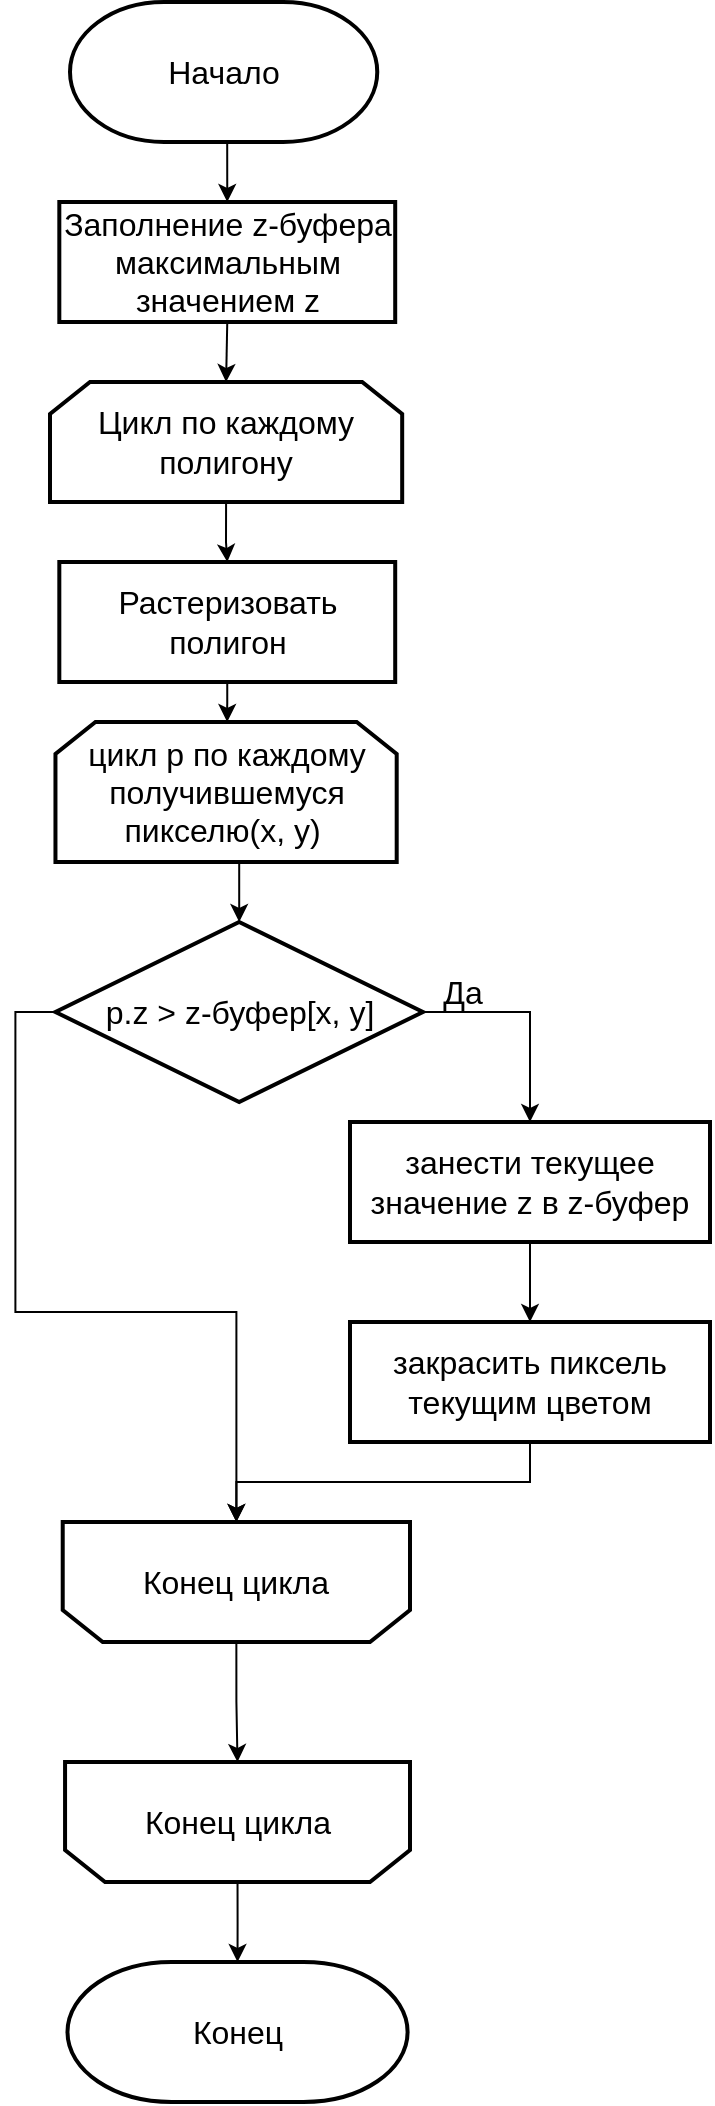<mxfile version="20.3.0" type="device" pages="2"><diagram id="Unfew6EBrl4tzWorzExr" name="Страница 1"><mxGraphModel dx="2355" dy="1843" grid="1" gridSize="10" guides="1" tooltips="1" connect="1" arrows="1" fold="1" page="1" pageScale="1" pageWidth="827" pageHeight="1169" math="0" shadow="0"><root><mxCell id="0"/><mxCell id="1" parent="0"/><mxCell id="NHFpFlSRNpjdy32ju5h5-20" style="edgeStyle=orthogonalEdgeStyle;rounded=0;orthogonalLoop=1;jettySize=auto;html=1;exitX=0.5;exitY=1;exitDx=0;exitDy=0;exitPerimeter=0;entryX=0.5;entryY=0;entryDx=0;entryDy=0;fontSize=16;" parent="1" source="NHFpFlSRNpjdy32ju5h5-2" target="NHFpFlSRNpjdy32ju5h5-4" edge="1"><mxGeometry relative="1" as="geometry"/></mxCell><mxCell id="NHFpFlSRNpjdy32ju5h5-2" value="&lt;font style=&quot;font-size: 16px;&quot;&gt;Начало&lt;/font&gt;" style="strokeWidth=2;html=1;shape=mxgraph.flowchart.terminator;whiteSpace=wrap;" parent="1" vertex="1"><mxGeometry x="330" y="20" width="153.63" height="70" as="geometry"/></mxCell><mxCell id="NHFpFlSRNpjdy32ju5h5-3" value="&lt;font style=&quot;font-size: 16px;&quot;&gt;Конец&lt;/font&gt;" style="strokeWidth=2;html=1;shape=mxgraph.flowchart.terminator;whiteSpace=wrap;" parent="1" vertex="1"><mxGeometry x="328.74" y="1000" width="170.06" height="70" as="geometry"/></mxCell><mxCell id="NHFpFlSRNpjdy32ju5h5-21" style="edgeStyle=orthogonalEdgeStyle;rounded=0;orthogonalLoop=1;jettySize=auto;html=1;exitX=0.5;exitY=1;exitDx=0;exitDy=0;entryX=0.5;entryY=0;entryDx=0;entryDy=0;fontSize=16;" parent="1" source="NHFpFlSRNpjdy32ju5h5-4" target="NHFpFlSRNpjdy32ju5h5-5" edge="1"><mxGeometry relative="1" as="geometry"/></mxCell><mxCell id="NHFpFlSRNpjdy32ju5h5-4" value="&lt;font style=&quot;font-size: 16px;&quot;&gt;Заполнение z-буфера максимальным значением z&lt;/font&gt;" style="rounded=0;whiteSpace=wrap;html=1;absoluteArcSize=1;arcSize=14;strokeWidth=2;" parent="1" vertex="1"><mxGeometry x="324.66" y="120" width="167.94" height="60" as="geometry"/></mxCell><mxCell id="NHFpFlSRNpjdy32ju5h5-22" style="edgeStyle=orthogonalEdgeStyle;rounded=0;orthogonalLoop=1;jettySize=auto;html=1;exitX=0.5;exitY=1;exitDx=0;exitDy=0;fontSize=16;" parent="1" source="NHFpFlSRNpjdy32ju5h5-5" target="NHFpFlSRNpjdy32ju5h5-7" edge="1"><mxGeometry relative="1" as="geometry"/></mxCell><mxCell id="NHFpFlSRNpjdy32ju5h5-5" value="&lt;font style=&quot;font-size: 16px;&quot;&gt;Цикл по каждому полигону&lt;/font&gt;" style="shape=loopLimit;whiteSpace=wrap;html=1;strokeWidth=2;direction=east;" parent="1" vertex="1"><mxGeometry x="320" y="210" width="176.09" height="60" as="geometry"/></mxCell><mxCell id="NHFpFlSRNpjdy32ju5h5-23" style="edgeStyle=orthogonalEdgeStyle;rounded=0;orthogonalLoop=1;jettySize=auto;html=1;exitX=0.5;exitY=1;exitDx=0;exitDy=0;fontSize=16;" parent="1" source="NHFpFlSRNpjdy32ju5h5-7" target="NHFpFlSRNpjdy32ju5h5-8" edge="1"><mxGeometry relative="1" as="geometry"/></mxCell><mxCell id="NHFpFlSRNpjdy32ju5h5-7" value="&lt;font style=&quot;font-size: 16px;&quot;&gt;Растеризовать полигон&lt;/font&gt;" style="rounded=0;whiteSpace=wrap;html=1;absoluteArcSize=1;arcSize=14;strokeWidth=2;" parent="1" vertex="1"><mxGeometry x="324.66" y="300" width="167.94" height="60" as="geometry"/></mxCell><mxCell id="NHFpFlSRNpjdy32ju5h5-24" style="edgeStyle=orthogonalEdgeStyle;rounded=0;orthogonalLoop=1;jettySize=auto;html=1;exitX=0.5;exitY=1;exitDx=0;exitDy=0;entryX=0.5;entryY=0;entryDx=0;entryDy=0;entryPerimeter=0;fontSize=16;" parent="1" source="NHFpFlSRNpjdy32ju5h5-8" target="NHFpFlSRNpjdy32ju5h5-11" edge="1"><mxGeometry relative="1" as="geometry"/></mxCell><mxCell id="NHFpFlSRNpjdy32ju5h5-8" value="&lt;font style=&quot;font-size: 16px;&quot;&gt;цикл p по каждому получившемуся пикселю(x, y)&amp;nbsp;&lt;/font&gt;" style="shape=loopLimit;whiteSpace=wrap;html=1;strokeWidth=2;direction=east;" parent="1" vertex="1"><mxGeometry x="322.73" y="380" width="170.62" height="70" as="geometry"/></mxCell><mxCell id="NHFpFlSRNpjdy32ju5h5-16" style="edgeStyle=orthogonalEdgeStyle;rounded=0;orthogonalLoop=1;jettySize=auto;html=1;exitX=0.5;exitY=0;exitDx=0;exitDy=0;fontSize=16;" parent="1" source="NHFpFlSRNpjdy32ju5h5-9" target="NHFpFlSRNpjdy32ju5h5-10" edge="1"><mxGeometry relative="1" as="geometry"/></mxCell><mxCell id="NHFpFlSRNpjdy32ju5h5-9" value="&lt;font style=&quot;font-size: 16px;&quot;&gt;Конец цикла&lt;/font&gt;" style="shape=loopLimit;whiteSpace=wrap;html=1;strokeWidth=2;direction=west;" parent="1" vertex="1"><mxGeometry x="326.36" y="780" width="173.64" height="60" as="geometry"/></mxCell><mxCell id="NHFpFlSRNpjdy32ju5h5-19" style="edgeStyle=orthogonalEdgeStyle;rounded=0;orthogonalLoop=1;jettySize=auto;html=1;exitX=0.5;exitY=0;exitDx=0;exitDy=0;entryX=0.5;entryY=0;entryDx=0;entryDy=0;entryPerimeter=0;fontSize=16;" parent="1" source="NHFpFlSRNpjdy32ju5h5-10" target="NHFpFlSRNpjdy32ju5h5-3" edge="1"><mxGeometry relative="1" as="geometry"/></mxCell><mxCell id="NHFpFlSRNpjdy32ju5h5-10" value="&lt;font style=&quot;font-size: 16px;&quot;&gt;Конец цикла&lt;/font&gt;" style="shape=loopLimit;whiteSpace=wrap;html=1;strokeWidth=2;direction=west;" parent="1" vertex="1"><mxGeometry x="327.53" y="900" width="172.47" height="60" as="geometry"/></mxCell><mxCell id="NHFpFlSRNpjdy32ju5h5-15" style="edgeStyle=orthogonalEdgeStyle;rounded=0;orthogonalLoop=1;jettySize=auto;html=1;exitX=1;exitY=0.5;exitDx=0;exitDy=0;exitPerimeter=0;entryX=0.5;entryY=0;entryDx=0;entryDy=0;fontSize=16;" parent="1" source="NHFpFlSRNpjdy32ju5h5-11" target="NHFpFlSRNpjdy32ju5h5-12" edge="1"><mxGeometry relative="1" as="geometry"/></mxCell><mxCell id="NHFpFlSRNpjdy32ju5h5-18" style="edgeStyle=orthogonalEdgeStyle;rounded=0;orthogonalLoop=1;jettySize=auto;html=1;exitX=0;exitY=0.5;exitDx=0;exitDy=0;exitPerimeter=0;fontSize=16;" parent="1" source="NHFpFlSRNpjdy32ju5h5-11" target="NHFpFlSRNpjdy32ju5h5-9" edge="1"><mxGeometry relative="1" as="geometry"><mxPoint x="410" y="780" as="targetPoint"/></mxGeometry></mxCell><mxCell id="NHFpFlSRNpjdy32ju5h5-11" value="&lt;font style=&quot;font-size: 16px;&quot;&gt;p.z &amp;gt; z-буфер[x, y]&lt;/font&gt;" style="strokeWidth=2;html=1;shape=mxgraph.flowchart.decision;whiteSpace=wrap;" parent="1" vertex="1"><mxGeometry x="322.73" y="480" width="183.74" height="90" as="geometry"/></mxCell><mxCell id="NHFpFlSRNpjdy32ju5h5-14" style="edgeStyle=orthogonalEdgeStyle;rounded=0;orthogonalLoop=1;jettySize=auto;html=1;exitX=0.5;exitY=1;exitDx=0;exitDy=0;entryX=0.5;entryY=0;entryDx=0;entryDy=0;fontSize=16;" parent="1" source="NHFpFlSRNpjdy32ju5h5-12" target="NHFpFlSRNpjdy32ju5h5-13" edge="1"><mxGeometry relative="1" as="geometry"/></mxCell><mxCell id="NHFpFlSRNpjdy32ju5h5-12" value="&lt;font style=&quot;font-size: 16px;&quot;&gt;занести текущее значение z в z-буфер&lt;/font&gt;" style="rounded=0;whiteSpace=wrap;html=1;absoluteArcSize=1;arcSize=14;strokeWidth=2;" parent="1" vertex="1"><mxGeometry x="470" y="580" width="180" height="60" as="geometry"/></mxCell><mxCell id="NHFpFlSRNpjdy32ju5h5-17" style="edgeStyle=orthogonalEdgeStyle;rounded=0;orthogonalLoop=1;jettySize=auto;html=1;exitX=0.5;exitY=1;exitDx=0;exitDy=0;entryX=0.5;entryY=1;entryDx=0;entryDy=0;fontSize=16;" parent="1" source="NHFpFlSRNpjdy32ju5h5-13" target="NHFpFlSRNpjdy32ju5h5-9" edge="1"><mxGeometry relative="1" as="geometry"/></mxCell><mxCell id="NHFpFlSRNpjdy32ju5h5-13" value="&lt;font style=&quot;font-size: 16px;&quot;&gt;закрасить пиксель текущим цветом&lt;/font&gt;" style="rounded=0;whiteSpace=wrap;html=1;absoluteArcSize=1;arcSize=14;strokeWidth=2;" parent="1" vertex="1"><mxGeometry x="470" y="680" width="180" height="60" as="geometry"/></mxCell><mxCell id="NHFpFlSRNpjdy32ju5h5-25" value="Да" style="text;html=1;align=center;verticalAlign=middle;resizable=0;points=[];autosize=1;strokeColor=none;fillColor=none;fontSize=16;" parent="1" vertex="1"><mxGeometry x="506.47" y="500" width="40" height="30" as="geometry"/></mxCell></root></mxGraphModel></diagram><diagram id="7W1BeXaUThN7Vxp60WXn" name="Страница 2"><mxGraphModel dx="1713" dy="1340" grid="1" gridSize="10" guides="1" tooltips="1" connect="1" arrows="1" fold="1" page="1" pageScale="1" pageWidth="827" pageHeight="1169" math="0" shadow="0"><root><mxCell id="0"/><mxCell id="1" parent="0"/><mxCell id="2xR4cRn8PkPmsh_AanRJ-2" value="&lt;font style=&quot;font-size: 16px;&quot;&gt;Начало&lt;/font&gt;" style="strokeWidth=2;html=1;shape=mxgraph.flowchart.terminator;whiteSpace=wrap;" vertex="1" parent="1"><mxGeometry x="73.19" y="10" width="153.63" height="70" as="geometry"/></mxCell><mxCell id="2xR4cRn8PkPmsh_AanRJ-3" value="&lt;font style=&quot;font-size: 16px;&quot;&gt;Конец&lt;/font&gt;" style="strokeWidth=2;html=1;shape=mxgraph.flowchart.terminator;whiteSpace=wrap;" vertex="1" parent="1"><mxGeometry x="555.56" y="460" width="170.06" height="70" as="geometry"/></mxCell><mxCell id="2xR4cRn8PkPmsh_AanRJ-4" style="edgeStyle=orthogonalEdgeStyle;rounded=0;orthogonalLoop=1;jettySize=auto;html=1;exitX=0.5;exitY=1;exitDx=0;exitDy=0;entryX=0.5;entryY=0;entryDx=0;entryDy=0;fontSize=16;exitPerimeter=0;" edge="1" parent="1" source="2xR4cRn8PkPmsh_AanRJ-2" target="2xR4cRn8PkPmsh_AanRJ-7"><mxGeometry relative="1" as="geometry"><mxPoint x="151.82" y="170" as="sourcePoint"/></mxGeometry></mxCell><mxCell id="2xR4cRn8PkPmsh_AanRJ-25" style="edgeStyle=orthogonalEdgeStyle;rounded=0;orthogonalLoop=1;jettySize=auto;html=1;exitX=0.5;exitY=1;exitDx=0;exitDy=0;entryX=0.5;entryY=0;entryDx=0;entryDy=0;" edge="1" parent="1" source="2xR4cRn8PkPmsh_AanRJ-7" target="2xR4cRn8PkPmsh_AanRJ-24"><mxGeometry relative="1" as="geometry"/></mxCell><mxCell id="2xR4cRn8PkPmsh_AanRJ-7" value="&lt;font style=&quot;font-size: 16px;&quot;&gt;Цикл по всем x&lt;/font&gt;" style="shape=loopLimit;whiteSpace=wrap;html=1;strokeWidth=2;direction=east;" vertex="1" parent="1"><mxGeometry x="61.96" y="110" width="176.09" height="60" as="geometry"/></mxCell><mxCell id="2xR4cRn8PkPmsh_AanRJ-12" style="edgeStyle=orthogonalEdgeStyle;rounded=0;orthogonalLoop=1;jettySize=auto;html=1;exitX=0.5;exitY=0;exitDx=0;exitDy=0;fontSize=16;" edge="1" parent="1" source="2xR4cRn8PkPmsh_AanRJ-13" target="2xR4cRn8PkPmsh_AanRJ-15"><mxGeometry relative="1" as="geometry"/></mxCell><mxCell id="2xR4cRn8PkPmsh_AanRJ-13" value="&lt;font style=&quot;font-size: 16px;&quot;&gt;Конец цикла&lt;/font&gt;" style="shape=loopLimit;whiteSpace=wrap;html=1;strokeWidth=2;direction=west;" vertex="1" parent="1"><mxGeometry x="553.18" y="240" width="173.64" height="60" as="geometry"/></mxCell><mxCell id="2xR4cRn8PkPmsh_AanRJ-14" style="edgeStyle=orthogonalEdgeStyle;rounded=0;orthogonalLoop=1;jettySize=auto;html=1;exitX=0.5;exitY=0;exitDx=0;exitDy=0;entryX=0.5;entryY=0;entryDx=0;entryDy=0;entryPerimeter=0;fontSize=16;" edge="1" parent="1" source="2xR4cRn8PkPmsh_AanRJ-15" target="2xR4cRn8PkPmsh_AanRJ-3"><mxGeometry relative="1" as="geometry"/></mxCell><mxCell id="2xR4cRn8PkPmsh_AanRJ-15" value="&lt;font style=&quot;font-size: 16px;&quot;&gt;Конец цикла&lt;/font&gt;" style="shape=loopLimit;whiteSpace=wrap;html=1;strokeWidth=2;direction=west;" vertex="1" parent="1"><mxGeometry x="554.35" y="360" width="172.47" height="60" as="geometry"/></mxCell><mxCell id="2xR4cRn8PkPmsh_AanRJ-32" style="edgeStyle=orthogonalEdgeStyle;rounded=0;orthogonalLoop=1;jettySize=auto;html=1;exitX=1;exitY=0.5;exitDx=0;exitDy=0;exitPerimeter=0;entryX=0.5;entryY=0;entryDx=0;entryDy=0;entryPerimeter=0;" edge="1" parent="1" source="2xR4cRn8PkPmsh_AanRJ-18" target="2xR4cRn8PkPmsh_AanRJ-34"><mxGeometry relative="1" as="geometry"><mxPoint x="259.19" y="620" as="targetPoint"/></mxGeometry></mxCell><mxCell id="2xR4cRn8PkPmsh_AanRJ-39" style="edgeStyle=orthogonalEdgeStyle;rounded=0;orthogonalLoop=1;jettySize=auto;html=1;exitX=0;exitY=0.5;exitDx=0;exitDy=0;exitPerimeter=0;entryX=0.5;entryY=1;entryDx=0;entryDy=0;fontSize=15;" edge="1" parent="1" source="2xR4cRn8PkPmsh_AanRJ-18" target="2xR4cRn8PkPmsh_AanRJ-37"><mxGeometry relative="1" as="geometry"/></mxCell><mxCell id="2xR4cRn8PkPmsh_AanRJ-18" value="&lt;font style=&quot;font-size: 16px;&quot;&gt;Пересекает луч текущий полигон&lt;/font&gt;" style="strokeWidth=2;html=1;shape=mxgraph.flowchart.decision;whiteSpace=wrap;" vertex="1" parent="1"><mxGeometry x="61.36" y="470" width="177.27" height="120" as="geometry"/></mxCell><mxCell id="2xR4cRn8PkPmsh_AanRJ-28" style="edgeStyle=orthogonalEdgeStyle;rounded=0;orthogonalLoop=1;jettySize=auto;html=1;exitX=0.5;exitY=1;exitDx=0;exitDy=0;entryX=0.5;entryY=0;entryDx=0;entryDy=0;" edge="1" parent="1" source="2xR4cRn8PkPmsh_AanRJ-24" target="2xR4cRn8PkPmsh_AanRJ-27"><mxGeometry relative="1" as="geometry"/></mxCell><mxCell id="2xR4cRn8PkPmsh_AanRJ-24" value="&lt;font style=&quot;font-size: 16px;&quot;&gt;Цикл по всем y&lt;/font&gt;" style="shape=loopLimit;whiteSpace=wrap;html=1;strokeWidth=2;direction=east;" vertex="1" parent="1"><mxGeometry x="61.96" y="200" width="176.09" height="60" as="geometry"/></mxCell><mxCell id="2xR4cRn8PkPmsh_AanRJ-30" style="edgeStyle=orthogonalEdgeStyle;rounded=0;orthogonalLoop=1;jettySize=auto;html=1;exitX=0.5;exitY=1;exitDx=0;exitDy=0;entryX=0.5;entryY=0;entryDx=0;entryDy=0;" edge="1" parent="1" source="2xR4cRn8PkPmsh_AanRJ-27" target="2xR4cRn8PkPmsh_AanRJ-29"><mxGeometry relative="1" as="geometry"/></mxCell><mxCell id="2xR4cRn8PkPmsh_AanRJ-27" value="&lt;font style=&quot;font-size: 16px;&quot;&gt;расчитать текущий луч&lt;/font&gt;" style="rounded=0;whiteSpace=wrap;html=1;absoluteArcSize=1;arcSize=14;strokeWidth=2;" vertex="1" parent="1"><mxGeometry x="60" y="290" width="180" height="60" as="geometry"/></mxCell><mxCell id="2xR4cRn8PkPmsh_AanRJ-31" style="edgeStyle=orthogonalEdgeStyle;rounded=0;orthogonalLoop=1;jettySize=auto;html=1;exitX=0.5;exitY=1;exitDx=0;exitDy=0;entryX=0.5;entryY=0;entryDx=0;entryDy=0;entryPerimeter=0;" edge="1" parent="1" source="2xR4cRn8PkPmsh_AanRJ-29" target="2xR4cRn8PkPmsh_AanRJ-18"><mxGeometry relative="1" as="geometry"/></mxCell><mxCell id="2xR4cRn8PkPmsh_AanRJ-29" value="&lt;font style=&quot;font-size: 16px;&quot;&gt;Цикл по всем полигонам&lt;/font&gt;" style="shape=loopLimit;whiteSpace=wrap;html=1;strokeWidth=2;direction=east;" vertex="1" parent="1"><mxGeometry x="61.96" y="380" width="176.09" height="60" as="geometry"/></mxCell><mxCell id="2xR4cRn8PkPmsh_AanRJ-36" style="edgeStyle=orthogonalEdgeStyle;rounded=0;orthogonalLoop=1;jettySize=auto;html=1;exitX=1;exitY=0.5;exitDx=0;exitDy=0;exitPerimeter=0;entryX=0.5;entryY=0;entryDx=0;entryDy=0;fontSize=15;" edge="1" parent="1" source="2xR4cRn8PkPmsh_AanRJ-34" target="2xR4cRn8PkPmsh_AanRJ-35"><mxGeometry relative="1" as="geometry"/></mxCell><mxCell id="2xR4cRn8PkPmsh_AanRJ-40" style="edgeStyle=orthogonalEdgeStyle;rounded=0;orthogonalLoop=1;jettySize=auto;html=1;exitX=0;exitY=0.5;exitDx=0;exitDy=0;exitPerimeter=0;entryX=0.5;entryY=1;entryDx=0;entryDy=0;fontSize=15;" edge="1" parent="1" source="2xR4cRn8PkPmsh_AanRJ-34" target="2xR4cRn8PkPmsh_AanRJ-37"><mxGeometry relative="1" as="geometry"><Array as="points"><mxPoint x="100" y="665"/><mxPoint x="100" y="795"/><mxPoint x="150" y="795"/></Array></mxGeometry></mxCell><mxCell id="2xR4cRn8PkPmsh_AanRJ-34" value="&lt;font style=&quot;font-size: 15px;&quot;&gt;Текущий полигон &lt;br&gt;ближе к &lt;br&gt;камере чем &lt;br&gt;предыдущий&lt;/font&gt;" style="strokeWidth=2;html=1;shape=mxgraph.flowchart.decision;whiteSpace=wrap;" vertex="1" parent="1"><mxGeometry x="157.19" y="590" width="210" height="150" as="geometry"/></mxCell><mxCell id="2xR4cRn8PkPmsh_AanRJ-38" style="edgeStyle=orthogonalEdgeStyle;rounded=0;orthogonalLoop=1;jettySize=auto;html=1;exitX=0.5;exitY=1;exitDx=0;exitDy=0;entryX=0.5;entryY=1;entryDx=0;entryDy=0;fontSize=15;" edge="1" parent="1" source="2xR4cRn8PkPmsh_AanRJ-35" target="2xR4cRn8PkPmsh_AanRJ-37"><mxGeometry relative="1" as="geometry"/></mxCell><mxCell id="2xR4cRn8PkPmsh_AanRJ-35" value="&lt;font style=&quot;font-size: 16px;&quot;&gt;Назначить текущий полигон ближайшим&lt;/font&gt;" style="rounded=0;whiteSpace=wrap;html=1;absoluteArcSize=1;arcSize=14;strokeWidth=2;" vertex="1" parent="1"><mxGeometry x="300" y="750" width="180" height="60" as="geometry"/></mxCell><mxCell id="2xR4cRn8PkPmsh_AanRJ-44" style="edgeStyle=orthogonalEdgeStyle;rounded=0;orthogonalLoop=1;jettySize=auto;html=1;exitX=0.5;exitY=0;exitDx=0;exitDy=0;fontSize=15;" edge="1" parent="1" source="2xR4cRn8PkPmsh_AanRJ-37" target="2xR4cRn8PkPmsh_AanRJ-43"><mxGeometry relative="1" as="geometry"/></mxCell><mxCell id="2xR4cRn8PkPmsh_AanRJ-37" value="&lt;font style=&quot;font-size: 16px;&quot;&gt;Конец цикла&lt;/font&gt;" style="shape=loopLimit;whiteSpace=wrap;html=1;strokeWidth=2;direction=west;" vertex="1" parent="1"><mxGeometry x="63.19" y="850" width="173.64" height="60" as="geometry"/></mxCell><mxCell id="2xR4cRn8PkPmsh_AanRJ-41" value="Да" style="text;html=1;align=center;verticalAlign=middle;resizable=0;points=[];autosize=1;strokeColor=none;fillColor=none;fontSize=15;" vertex="1" parent="1"><mxGeometry x="226.82" y="500" width="40" height="30" as="geometry"/></mxCell><mxCell id="2xR4cRn8PkPmsh_AanRJ-42" value="Да" style="text;html=1;align=center;verticalAlign=middle;resizable=0;points=[];autosize=1;strokeColor=none;fillColor=none;fontSize=15;" vertex="1" parent="1"><mxGeometry x="360" y="630" width="40" height="30" as="geometry"/></mxCell><mxCell id="2xR4cRn8PkPmsh_AanRJ-47" style="edgeStyle=orthogonalEdgeStyle;rounded=0;orthogonalLoop=1;jettySize=auto;html=1;exitX=0.5;exitY=1;exitDx=0;exitDy=0;entryX=0.5;entryY=0;entryDx=0;entryDy=0;fontSize=15;" edge="1" parent="1" source="2xR4cRn8PkPmsh_AanRJ-43" target="2xR4cRn8PkPmsh_AanRJ-45"><mxGeometry relative="1" as="geometry"/></mxCell><mxCell id="2xR4cRn8PkPmsh_AanRJ-43" value="&lt;font style=&quot;font-size: 16px;&quot;&gt;Закрасить текущий пиксель цветом ближайшего полигона&lt;/font&gt;" style="rounded=0;whiteSpace=wrap;html=1;absoluteArcSize=1;arcSize=14;strokeWidth=2;" vertex="1" parent="1"><mxGeometry x="60.01" y="950" width="180" height="60" as="geometry"/></mxCell><mxCell id="2xR4cRn8PkPmsh_AanRJ-45" value="А" style="ellipse;whiteSpace=wrap;html=1;aspect=fixed;fontSize=15;" vertex="1" parent="1"><mxGeometry x="110" y="1050" width="80" height="80" as="geometry"/></mxCell><mxCell id="2xR4cRn8PkPmsh_AanRJ-48" style="edgeStyle=orthogonalEdgeStyle;rounded=0;orthogonalLoop=1;jettySize=auto;html=1;exitX=0.5;exitY=1;exitDx=0;exitDy=0;fontSize=15;" edge="1" parent="1" source="2xR4cRn8PkPmsh_AanRJ-46" target="2xR4cRn8PkPmsh_AanRJ-13"><mxGeometry relative="1" as="geometry"/></mxCell><mxCell id="2xR4cRn8PkPmsh_AanRJ-46" value="А" style="ellipse;whiteSpace=wrap;html=1;aspect=fixed;fontSize=15;" vertex="1" parent="1"><mxGeometry x="600" y="100" width="80" height="80" as="geometry"/></mxCell></root></mxGraphModel></diagram></mxfile>